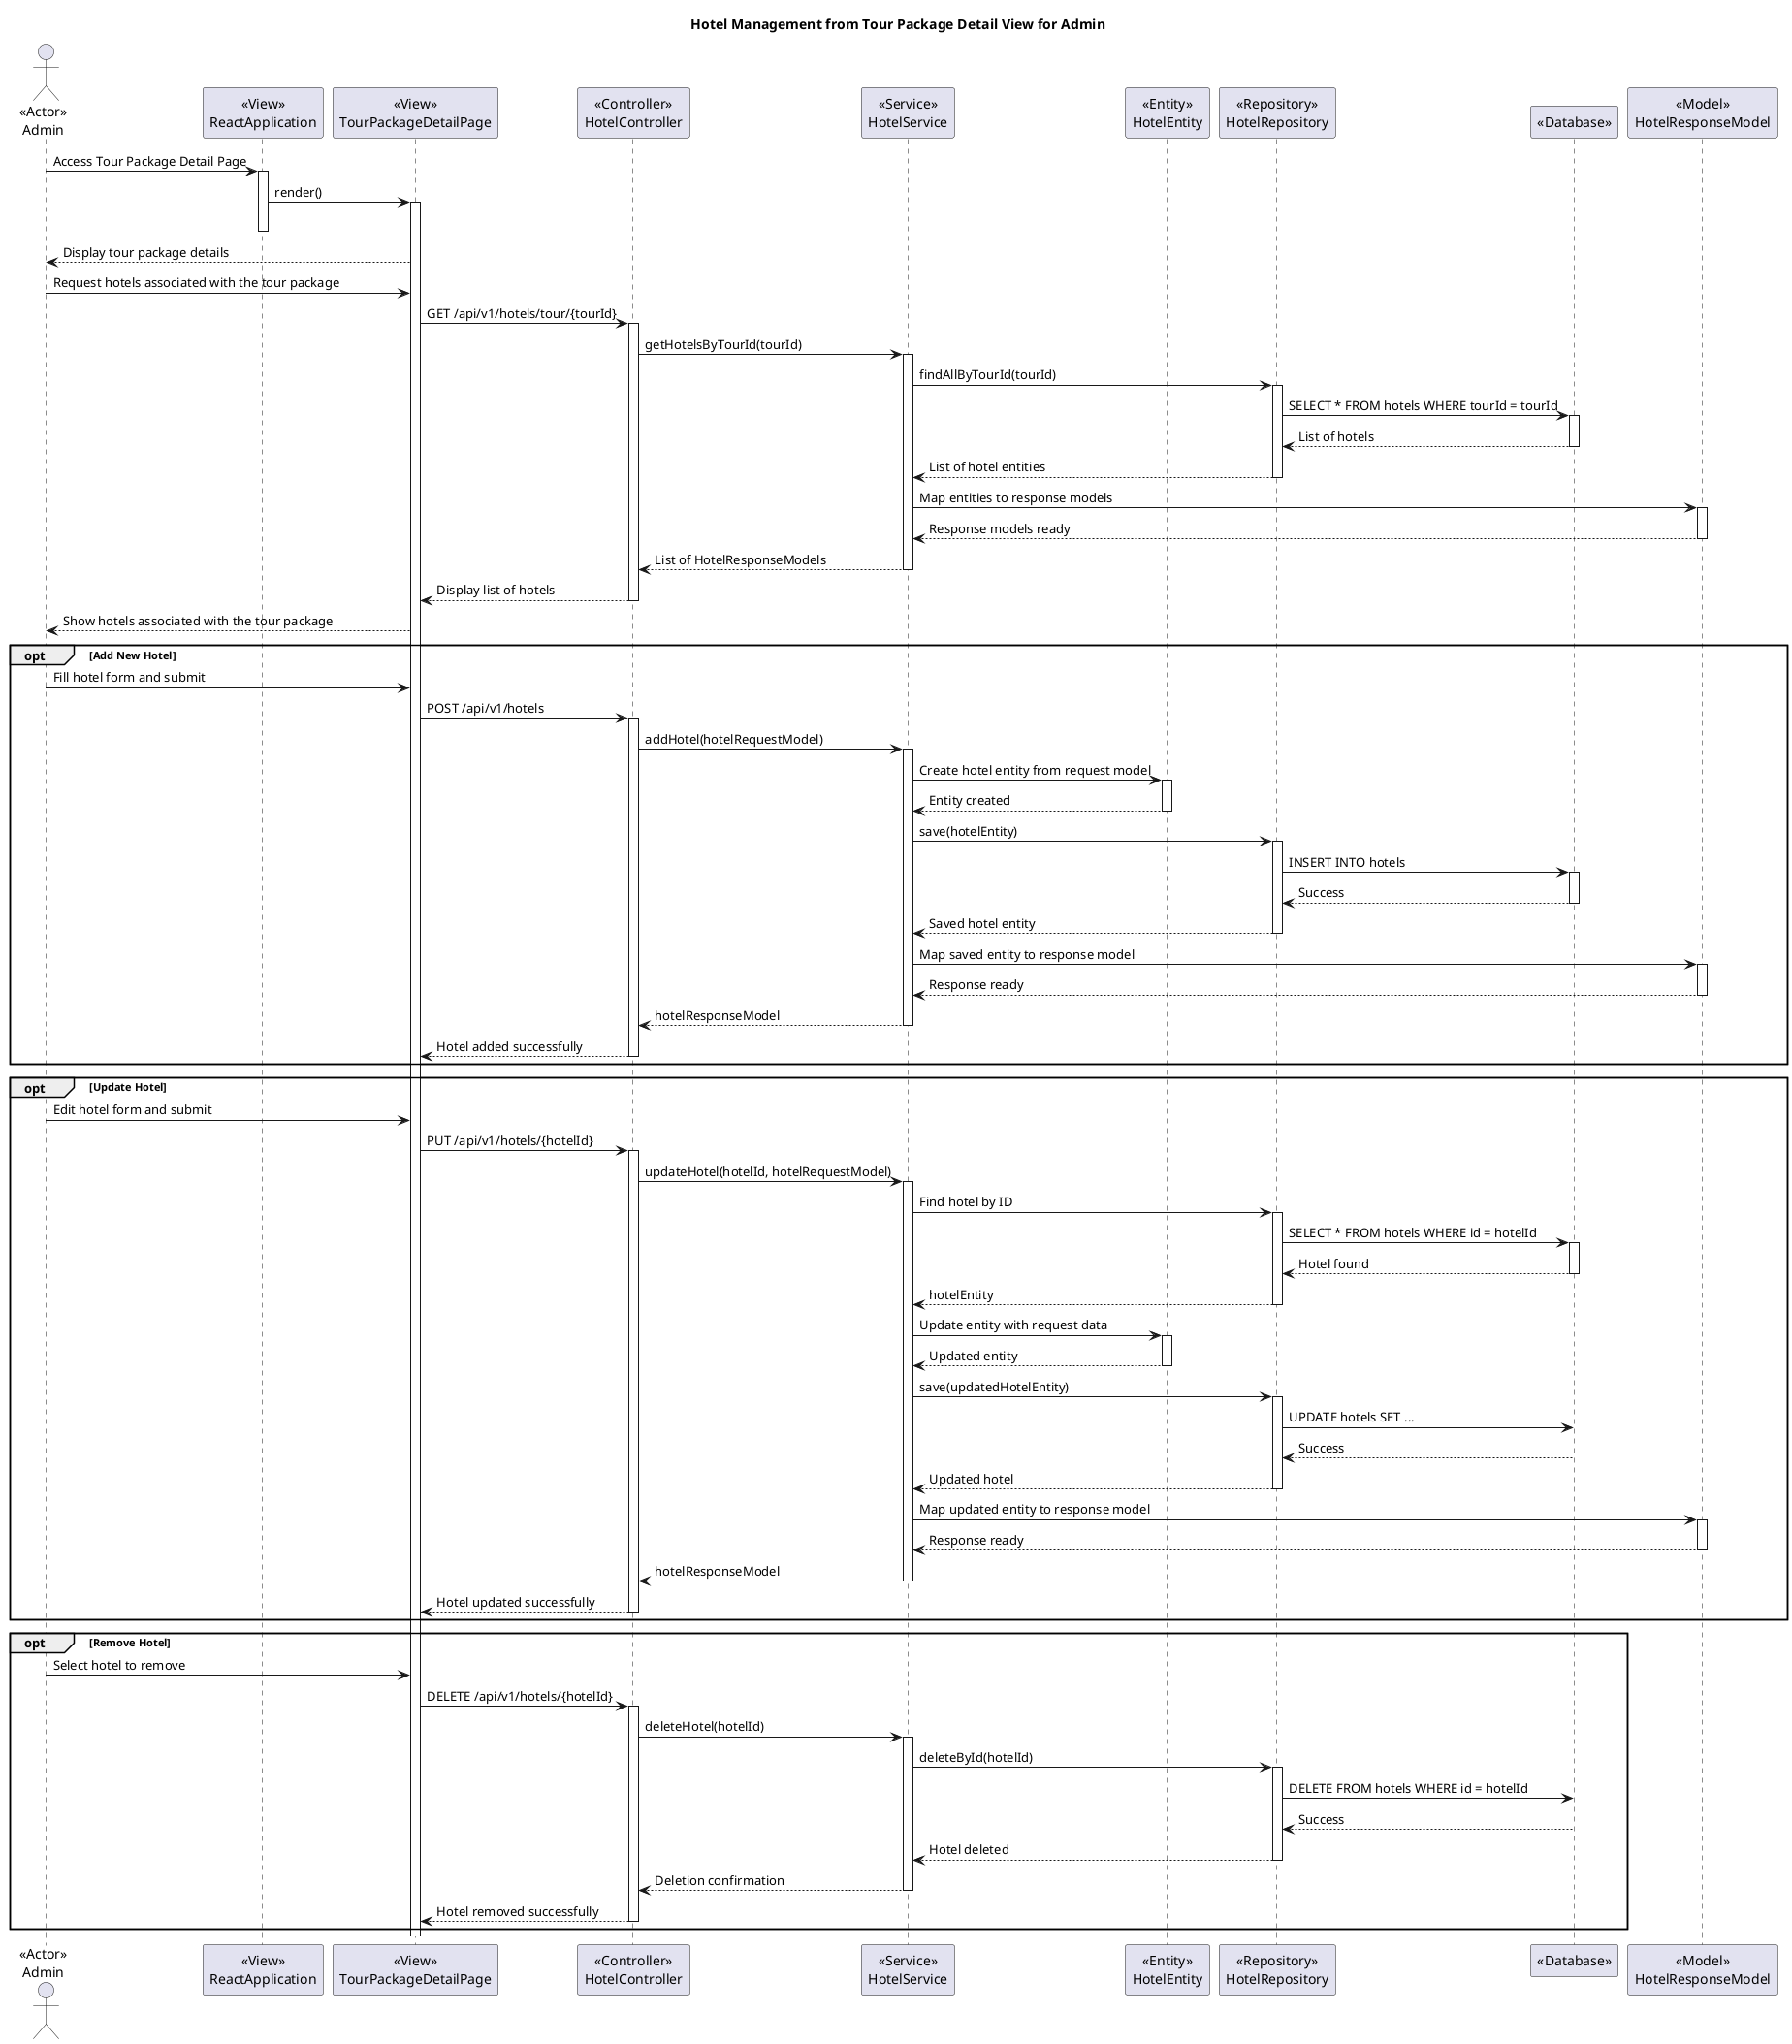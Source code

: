 @startuml
title Hotel Management from Tour Package Detail View for Admin

actor Admin as "<<Actor>>\nAdmin"

participant ReactApplication as "<<View>>\nReactApplication"
participant TourPackageDetailPage as "<<View>>\nTourPackageDetailPage"
participant HotelController as "<<Controller>>\nHotelController"
participant HotelService as "<<Service>>\nHotelService"
participant HotelEntity as "<<Entity>>\nHotelEntity"
participant HotelRepository as "<<Repository>>\nHotelRepository"
participant Database as "<<Database>>"
participant HotelResponseModel as "<<Model>>\nHotelResponseModel"

Admin -> ReactApplication : Access Tour Package Detail Page
activate ReactApplication

ReactApplication -> TourPackageDetailPage : render()
activate TourPackageDetailPage
deactivate ReactApplication

TourPackageDetailPage --> Admin : Display tour package details

Admin -> TourPackageDetailPage : Request hotels associated with the tour package
TourPackageDetailPage -> HotelController : GET /api/v1/hotels/tour/{tourId}
activate HotelController

HotelController -> HotelService : getHotelsByTourId(tourId)
activate HotelService

HotelService -> HotelRepository : findAllByTourId(tourId)
activate HotelRepository

HotelRepository -> Database : SELECT * FROM hotels WHERE tourId = tourId
activate Database
Database --> HotelRepository : List of hotels
deactivate Database

HotelRepository --> HotelService : List of hotel entities
deactivate HotelRepository

HotelService -> HotelResponseModel : Map entities to response models
activate HotelResponseModel
HotelResponseModel --> HotelService : Response models ready
deactivate HotelResponseModel

HotelService --> HotelController : List of HotelResponseModels
deactivate HotelService

HotelController --> TourPackageDetailPage : Display list of hotels
deactivate HotelController

TourPackageDetailPage --> Admin : Show hotels associated with the tour package

opt Add New Hotel
    Admin -> TourPackageDetailPage : Fill hotel form and submit
    TourPackageDetailPage -> HotelController : POST /api/v1/hotels
    activate HotelController

    HotelController -> HotelService : addHotel(hotelRequestModel)
    activate HotelService

    HotelService -> HotelEntity : Create hotel entity from request model
    activate HotelEntity
    HotelEntity --> HotelService : Entity created
    deactivate HotelEntity

    HotelService -> HotelRepository : save(hotelEntity)
    activate HotelRepository
    HotelRepository -> Database : INSERT INTO hotels
    activate Database
    Database --> HotelRepository : Success
    deactivate Database
    HotelRepository --> HotelService : Saved hotel entity
    deactivate HotelRepository

    HotelService -> HotelResponseModel : Map saved entity to response model
    activate HotelResponseModel
    HotelResponseModel --> HotelService : Response ready
    deactivate HotelResponseModel

    HotelService --> HotelController : hotelResponseModel
    deactivate HotelService
    HotelController --> TourPackageDetailPage : Hotel added successfully
    deactivate HotelController
end

opt Update Hotel
    Admin -> TourPackageDetailPage : Edit hotel form and submit
    TourPackageDetailPage -> HotelController : PUT /api/v1/hotels/{hotelId}
    activate HotelController

    HotelController -> HotelService : updateHotel(hotelId, hotelRequestModel)
    activate HotelService

    HotelService -> HotelRepository : Find hotel by ID
    activate HotelRepository
    HotelRepository -> Database : SELECT * FROM hotels WHERE id = hotelId
    activate Database
    Database --> HotelRepository : Hotel found
    deactivate Database
    HotelRepository --> HotelService : hotelEntity
    deactivate HotelRepository

    HotelService -> HotelEntity : Update entity with request data
    activate HotelEntity
    HotelEntity --> HotelService : Updated entity
    deactivate HotelEntity

    HotelService -> HotelRepository : save(updatedHotelEntity)
    activate HotelRepository
    HotelRepository -> Database : UPDATE hotels SET ...
    Database --> HotelRepository : Success
    deactivate Database
    HotelRepository --> HotelService : Updated hotel
    deactivate HotelRepository

    HotelService -> HotelResponseModel : Map updated entity to response model
    activate HotelResponseModel
    HotelResponseModel --> HotelService : Response ready
    deactivate HotelResponseModel

    HotelService --> HotelController : hotelResponseModel
    deactivate HotelService
    HotelController --> TourPackageDetailPage : Hotel updated successfully
    deactivate HotelController
end

opt Remove Hotel
    Admin -> TourPackageDetailPage : Select hotel to remove
    TourPackageDetailPage -> HotelController : DELETE /api/v1/hotels/{hotelId}
    activate HotelController

    HotelController -> HotelService : deleteHotel(hotelId)
    activate HotelService
    HotelService -> HotelRepository : deleteById(hotelId)
    activate HotelRepository
    HotelRepository -> Database : DELETE FROM hotels WHERE id = hotelId
    Database --> HotelRepository : Success
    deactivate Database
    HotelRepository --> HotelService : Hotel deleted
    deactivate HotelRepository

    HotelService --> HotelController : Deletion confirmation
    deactivate HotelService
    HotelController --> TourPackageDetailPage : Hotel removed successfully
    deactivate HotelController
end

@enduml
